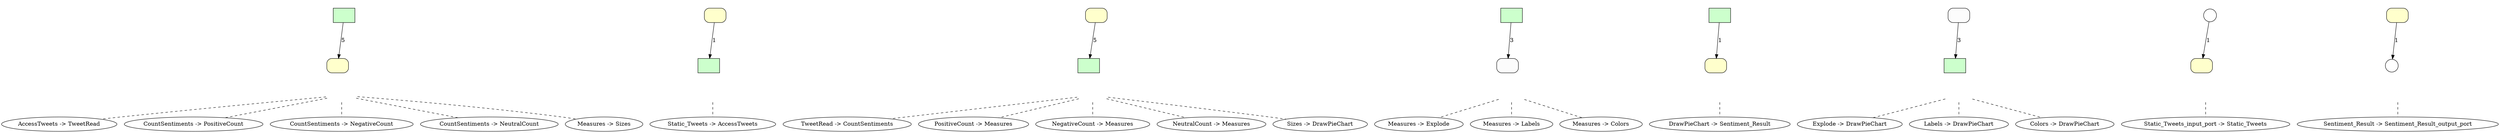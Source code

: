 
digraph{
rankdir=TB

subgraph cluster_0 {
    style=filled;
    color=transparent;
    e0_start [rankdir=LR, fillcolor="#CCFFCC", fontname=Courier, shape=record, peripheries=1, style=filled, label=" "];
e0_end [fontname=Helvetica, shape=box, style="rounded,filled", fillcolor="#FFFFCC", peripheries=1, label=" "];

    e0_start -> e0_end [ attr=default, minlen=2, label=5 ];
    e0_inv [style=invis]
    e0_start -> e0_inv [style=invis]
    e0_end -> e0_inv [style=invis]
};
            

subgraph cluster_1 {
    style=filled;
    color=transparent;
    e1_start [fontname=Helvetica, rankdir=LR, style="rounded,filled", shape=record, fillcolor="#FFFFCC", peripheries=1, label=" "];
e1_end [rankdir=LR, fillcolor="#CCFFCC", fontname=Courier, shape=record, peripheries=1, style=filled, label=" "];

    e1_start -> e1_end [ attr=default, minlen=2, label=1 ];
    e1_inv [style=invis]
    e1_start -> e1_inv [style=invis]
    e1_end -> e1_inv [style=invis]
};
            

subgraph cluster_2 {
    style=filled;
    color=transparent;
    e2_start [fontname=Helvetica, shape=box, style="rounded,filled", fillcolor="#FFFFCC", peripheries=1, label=" "];
e2_end [rankdir=LR, fillcolor="#CCFFCC", fontname=Courier, shape=record, peripheries=1, style=filled, label=" "];

    e2_start -> e2_end [ attr=default, minlen=2, label=5 ];
    e2_inv [style=invis]
    e2_start -> e2_inv [style=invis]
    e2_end -> e2_inv [style=invis]
};
            

subgraph cluster_3 {
    style=filled;
    color=transparent;
    e3_start [rankdir=LR, fillcolor="#CCFFCC", fontname=Courier, shape=record, peripheries=1, style=filled, label=" "];
e3_end [fontname=Helvetica, fillcolor="#FCFCFC", shape=box, style="rounded,filled", peripheries=1, label=" "];

    e3_start -> e3_end [ attr=default, minlen=2, label=3 ];
    e3_inv [style=invis]
    e3_start -> e3_inv [style=invis]
    e3_end -> e3_inv [style=invis]
};
            

subgraph cluster_4 {
    style=filled;
    color=transparent;
    e4_start [rankdir=LR, fillcolor="#CCFFCC", fontname=Courier, shape=record, peripheries=1, style=filled, label=" "];
e4_end [fontname=Helvetica, rankdir=LR, style="rounded,filled", shape=record, fillcolor="#FFFFCC", peripheries=1, label=" "];

    e4_start -> e4_end [ attr=default, minlen=2, label=1 ];
    e4_inv [style=invis]
    e4_start -> e4_inv [style=invis]
    e4_end -> e4_inv [style=invis]
};
            

subgraph cluster_5 {
    style=filled;
    color=transparent;
    e5_start [fontname=Helvetica, fillcolor="#FCFCFC", shape=box, style="rounded,filled", peripheries=1, label=" "];
e5_end [rankdir=LR, fillcolor="#CCFFCC", fontname=Courier, shape=record, peripheries=1, style=filled, label=" "];

    e5_start -> e5_end [ attr=default, minlen=2, label=3 ];
    e5_inv [style=invis]
    e5_start -> e5_inv [style=invis]
    e5_end -> e5_inv [style=invis]
};
            

subgraph cluster_6 {
    style=filled;
    color=transparent;
    e6_start [fontname=Helvetica, fillcolor="#FFFFFF", style="rounded,filled", shape=circle, width=0.2, peripheries=1, label=" "];
e6_end [fontname=Helvetica, rankdir=LR, style="rounded,filled", shape=record, fillcolor="#FFFFCC", peripheries=1, label=" "];

    e6_start -> e6_end [ attr=default, minlen=2, label=1 ];
    e6_inv [style=invis]
    e6_start -> e6_inv [style=invis]
    e6_end -> e6_inv [style=invis]
};
            

subgraph cluster_7 {
    style=filled;
    color=transparent;
    e7_start [fontname=Helvetica, rankdir=LR, style="rounded,filled", shape=record, fillcolor="#FFFFCC", peripheries=1, label=" "];
e7_end [fontname=Helvetica, fillcolor="#FFFFFF", style="rounded,filled", shape=circle, width=0.2, peripheries=1, label=" "];

    e7_start -> e7_end [ attr=default, minlen=2, label=1 ];
    e7_inv [style=invis]
    e7_start -> e7_inv [style=invis]
    e7_end -> e7_inv [style=invis]
};
            
n8 [ label="AccessTweets -> TweetRead"];
e0_inv -> n8 [dir=none, style=dashed];
n9 [ label="Static_Tweets -> AccessTweets"];
e1_inv -> n9 [dir=none, style=dashed];
n10 [ label="CountSentiments -> PositiveCount"];
e0_inv -> n10 [dir=none, style=dashed];
n11 [ label="CountSentiments -> NegativeCount"];
e0_inv -> n11 [dir=none, style=dashed];
n12 [ label="CountSentiments -> NeutralCount"];
e0_inv -> n12 [dir=none, style=dashed];
n13 [ label="TweetRead -> CountSentiments"];
e2_inv -> n13 [dir=none, style=dashed];
n14 [ label="Measures -> Explode"];
e3_inv -> n14 [dir=none, style=dashed];
n15 [ label="Measures -> Labels"];
e3_inv -> n15 [dir=none, style=dashed];
n16 [ label="Measures -> Sizes"];
e0_inv -> n16 [dir=none, style=dashed];
n17 [ label="Measures -> Colors"];
e3_inv -> n17 [dir=none, style=dashed];
n18 [ label="PositiveCount -> Measures"];
e2_inv -> n18 [dir=none, style=dashed];
n19 [ label="NegativeCount -> Measures"];
e2_inv -> n19 [dir=none, style=dashed];
n20 [ label="NeutralCount -> Measures"];
e2_inv -> n20 [dir=none, style=dashed];
n21 [ label="DrawPieChart -> Sentiment_Result"];
e4_inv -> n21 [dir=none, style=dashed];
n22 [ label="Explode -> DrawPieChart"];
e5_inv -> n22 [dir=none, style=dashed];
n23 [ label="Labels -> DrawPieChart"];
e5_inv -> n23 [dir=none, style=dashed];
n24 [ label="Sizes -> DrawPieChart"];
e2_inv -> n24 [dir=none, style=dashed];
n25 [ label="Colors -> DrawPieChart"];
e5_inv -> n25 [dir=none, style=dashed];
n26 [ label="Static_Tweets_input_port -> Static_Tweets"];
e6_inv -> n26 [dir=none, style=dashed];
n27 [ label="Sentiment_Result -> Sentiment_Result_output_port"];
e7_inv -> n27 [dir=none, style=dashed];

}
            